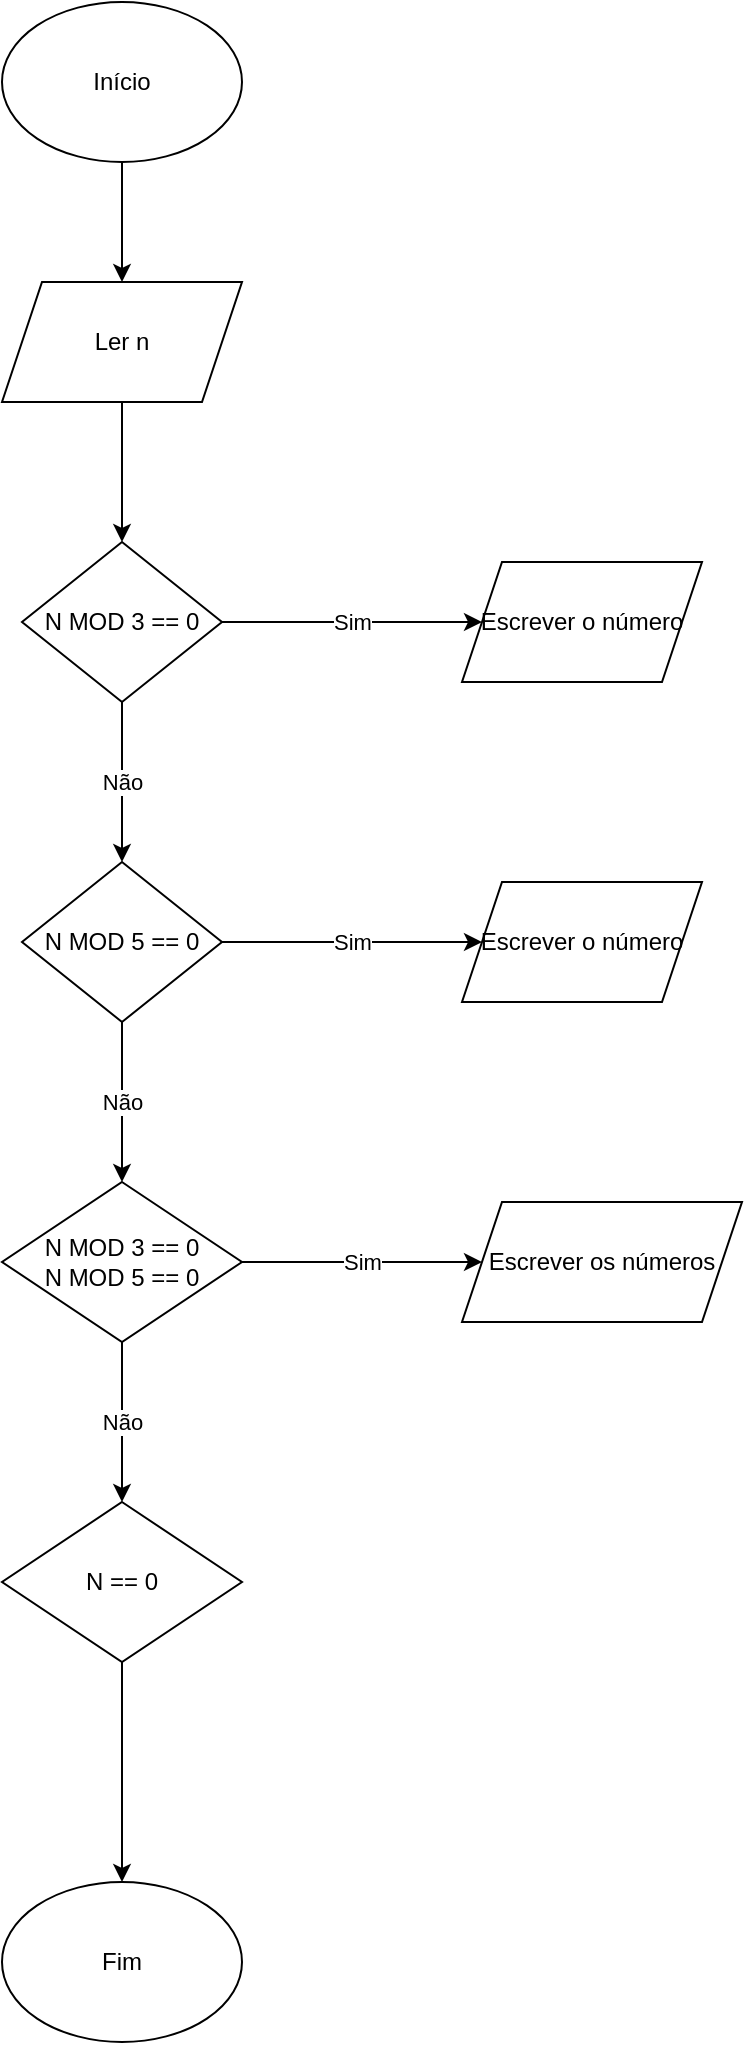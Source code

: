 <mxfile version="28.2.5">
  <diagram name="Página-1" id="GMFw9q9PdRHprkcPUjmt">
    <mxGraphModel dx="1665" dy="777" grid="1" gridSize="10" guides="1" tooltips="1" connect="1" arrows="1" fold="1" page="1" pageScale="1" pageWidth="827" pageHeight="1169" math="0" shadow="0">
      <root>
        <mxCell id="0" />
        <mxCell id="1" parent="0" />
        <mxCell id="MdGBa02kd2xGhYw6KQvb-6" value="" style="edgeStyle=orthogonalEdgeStyle;rounded=0;orthogonalLoop=1;jettySize=auto;html=1;" edge="1" parent="1" source="MdGBa02kd2xGhYw6KQvb-1" target="MdGBa02kd2xGhYw6KQvb-3">
          <mxGeometry relative="1" as="geometry" />
        </mxCell>
        <mxCell id="MdGBa02kd2xGhYw6KQvb-1" value="Início" style="ellipse;whiteSpace=wrap;html=1;" vertex="1" parent="1">
          <mxGeometry x="310" y="20" width="120" height="80" as="geometry" />
        </mxCell>
        <mxCell id="MdGBa02kd2xGhYw6KQvb-2" value="Fim" style="ellipse;whiteSpace=wrap;html=1;" vertex="1" parent="1">
          <mxGeometry x="310" y="960" width="120" height="80" as="geometry" />
        </mxCell>
        <mxCell id="MdGBa02kd2xGhYw6KQvb-7" value="" style="edgeStyle=orthogonalEdgeStyle;rounded=0;orthogonalLoop=1;jettySize=auto;html=1;" edge="1" parent="1" source="MdGBa02kd2xGhYw6KQvb-3" target="MdGBa02kd2xGhYw6KQvb-5">
          <mxGeometry relative="1" as="geometry" />
        </mxCell>
        <mxCell id="MdGBa02kd2xGhYw6KQvb-3" value="Ler n" style="shape=parallelogram;perimeter=parallelogramPerimeter;whiteSpace=wrap;html=1;fixedSize=1;" vertex="1" parent="1">
          <mxGeometry x="310" y="160" width="120" height="60" as="geometry" />
        </mxCell>
        <mxCell id="MdGBa02kd2xGhYw6KQvb-9" value="Sim" style="edgeStyle=orthogonalEdgeStyle;rounded=0;orthogonalLoop=1;jettySize=auto;html=1;" edge="1" parent="1" source="MdGBa02kd2xGhYw6KQvb-5" target="MdGBa02kd2xGhYw6KQvb-8">
          <mxGeometry relative="1" as="geometry" />
        </mxCell>
        <mxCell id="MdGBa02kd2xGhYw6KQvb-11" value="Não" style="edgeStyle=orthogonalEdgeStyle;rounded=0;orthogonalLoop=1;jettySize=auto;html=1;" edge="1" parent="1" source="MdGBa02kd2xGhYw6KQvb-5" target="MdGBa02kd2xGhYw6KQvb-10">
          <mxGeometry relative="1" as="geometry" />
        </mxCell>
        <mxCell id="MdGBa02kd2xGhYw6KQvb-5" value="N MOD 3 == 0" style="rhombus;whiteSpace=wrap;html=1;" vertex="1" parent="1">
          <mxGeometry x="320" y="290" width="100" height="80" as="geometry" />
        </mxCell>
        <mxCell id="MdGBa02kd2xGhYw6KQvb-8" value="Escrever o número" style="shape=parallelogram;perimeter=parallelogramPerimeter;whiteSpace=wrap;html=1;fixedSize=1;" vertex="1" parent="1">
          <mxGeometry x="540" y="300" width="120" height="60" as="geometry" />
        </mxCell>
        <mxCell id="MdGBa02kd2xGhYw6KQvb-13" value="Sim" style="edgeStyle=orthogonalEdgeStyle;rounded=0;orthogonalLoop=1;jettySize=auto;html=1;" edge="1" parent="1" source="MdGBa02kd2xGhYw6KQvb-10" target="MdGBa02kd2xGhYw6KQvb-12">
          <mxGeometry relative="1" as="geometry" />
        </mxCell>
        <mxCell id="MdGBa02kd2xGhYw6KQvb-15" value="Não" style="edgeStyle=orthogonalEdgeStyle;rounded=0;orthogonalLoop=1;jettySize=auto;html=1;" edge="1" parent="1" source="MdGBa02kd2xGhYw6KQvb-10" target="MdGBa02kd2xGhYw6KQvb-14">
          <mxGeometry relative="1" as="geometry" />
        </mxCell>
        <mxCell id="MdGBa02kd2xGhYw6KQvb-10" value="N MOD 5 == 0" style="rhombus;whiteSpace=wrap;html=1;" vertex="1" parent="1">
          <mxGeometry x="320" y="450" width="100" height="80" as="geometry" />
        </mxCell>
        <mxCell id="MdGBa02kd2xGhYw6KQvb-12" value="Escrever o número" style="shape=parallelogram;perimeter=parallelogramPerimeter;whiteSpace=wrap;html=1;fixedSize=1;" vertex="1" parent="1">
          <mxGeometry x="540" y="460" width="120" height="60" as="geometry" />
        </mxCell>
        <mxCell id="MdGBa02kd2xGhYw6KQvb-18" value="Sim" style="edgeStyle=orthogonalEdgeStyle;rounded=0;orthogonalLoop=1;jettySize=auto;html=1;" edge="1" parent="1" source="MdGBa02kd2xGhYw6KQvb-14" target="MdGBa02kd2xGhYw6KQvb-17">
          <mxGeometry relative="1" as="geometry" />
        </mxCell>
        <mxCell id="MdGBa02kd2xGhYw6KQvb-22" value="Não" style="edgeStyle=orthogonalEdgeStyle;rounded=0;orthogonalLoop=1;jettySize=auto;html=1;" edge="1" parent="1" source="MdGBa02kd2xGhYw6KQvb-14" target="MdGBa02kd2xGhYw6KQvb-21">
          <mxGeometry relative="1" as="geometry" />
        </mxCell>
        <mxCell id="MdGBa02kd2xGhYw6KQvb-14" value="N MOD 3 == 0&lt;div&gt;&lt;div&gt;N MOD 5 == 0&lt;/div&gt;&lt;/div&gt;" style="rhombus;whiteSpace=wrap;html=1;" vertex="1" parent="1">
          <mxGeometry x="310" y="610" width="120" height="80" as="geometry" />
        </mxCell>
        <mxCell id="MdGBa02kd2xGhYw6KQvb-17" value="Escrever os números" style="shape=parallelogram;perimeter=parallelogramPerimeter;whiteSpace=wrap;html=1;fixedSize=1;" vertex="1" parent="1">
          <mxGeometry x="540" y="620" width="140" height="60" as="geometry" />
        </mxCell>
        <mxCell id="MdGBa02kd2xGhYw6KQvb-23" value="" style="edgeStyle=orthogonalEdgeStyle;rounded=0;orthogonalLoop=1;jettySize=auto;html=1;" edge="1" parent="1" source="MdGBa02kd2xGhYw6KQvb-21" target="MdGBa02kd2xGhYw6KQvb-2">
          <mxGeometry relative="1" as="geometry" />
        </mxCell>
        <mxCell id="MdGBa02kd2xGhYw6KQvb-21" value="N == 0" style="rhombus;whiteSpace=wrap;html=1;" vertex="1" parent="1">
          <mxGeometry x="310" y="770" width="120" height="80" as="geometry" />
        </mxCell>
      </root>
    </mxGraphModel>
  </diagram>
</mxfile>

